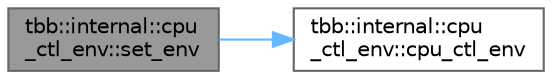 digraph "tbb::internal::cpu_ctl_env::set_env"
{
 // LATEX_PDF_SIZE
  bgcolor="transparent";
  edge [fontname=Helvetica,fontsize=10,labelfontname=Helvetica,labelfontsize=10];
  node [fontname=Helvetica,fontsize=10,shape=box,height=0.2,width=0.4];
  rankdir="LR";
  Node1 [id="Node000001",label="tbb::internal::cpu\l_ctl_env::set_env",height=0.2,width=0.4,color="gray40", fillcolor="grey60", style="filled", fontcolor="black",tooltip=" "];
  Node1 -> Node2 [id="edge2_Node000001_Node000002",color="steelblue1",style="solid",tooltip=" "];
  Node2 [id="Node000002",label="tbb::internal::cpu\l_ctl_env::cpu_ctl_env",height=0.2,width=0.4,color="grey40", fillcolor="white", style="filled",URL="$classtbb_1_1internal_1_1cpu__ctl__env.html#a452a6e875eee2da7d30520a1816104ad",tooltip=" "];
}
